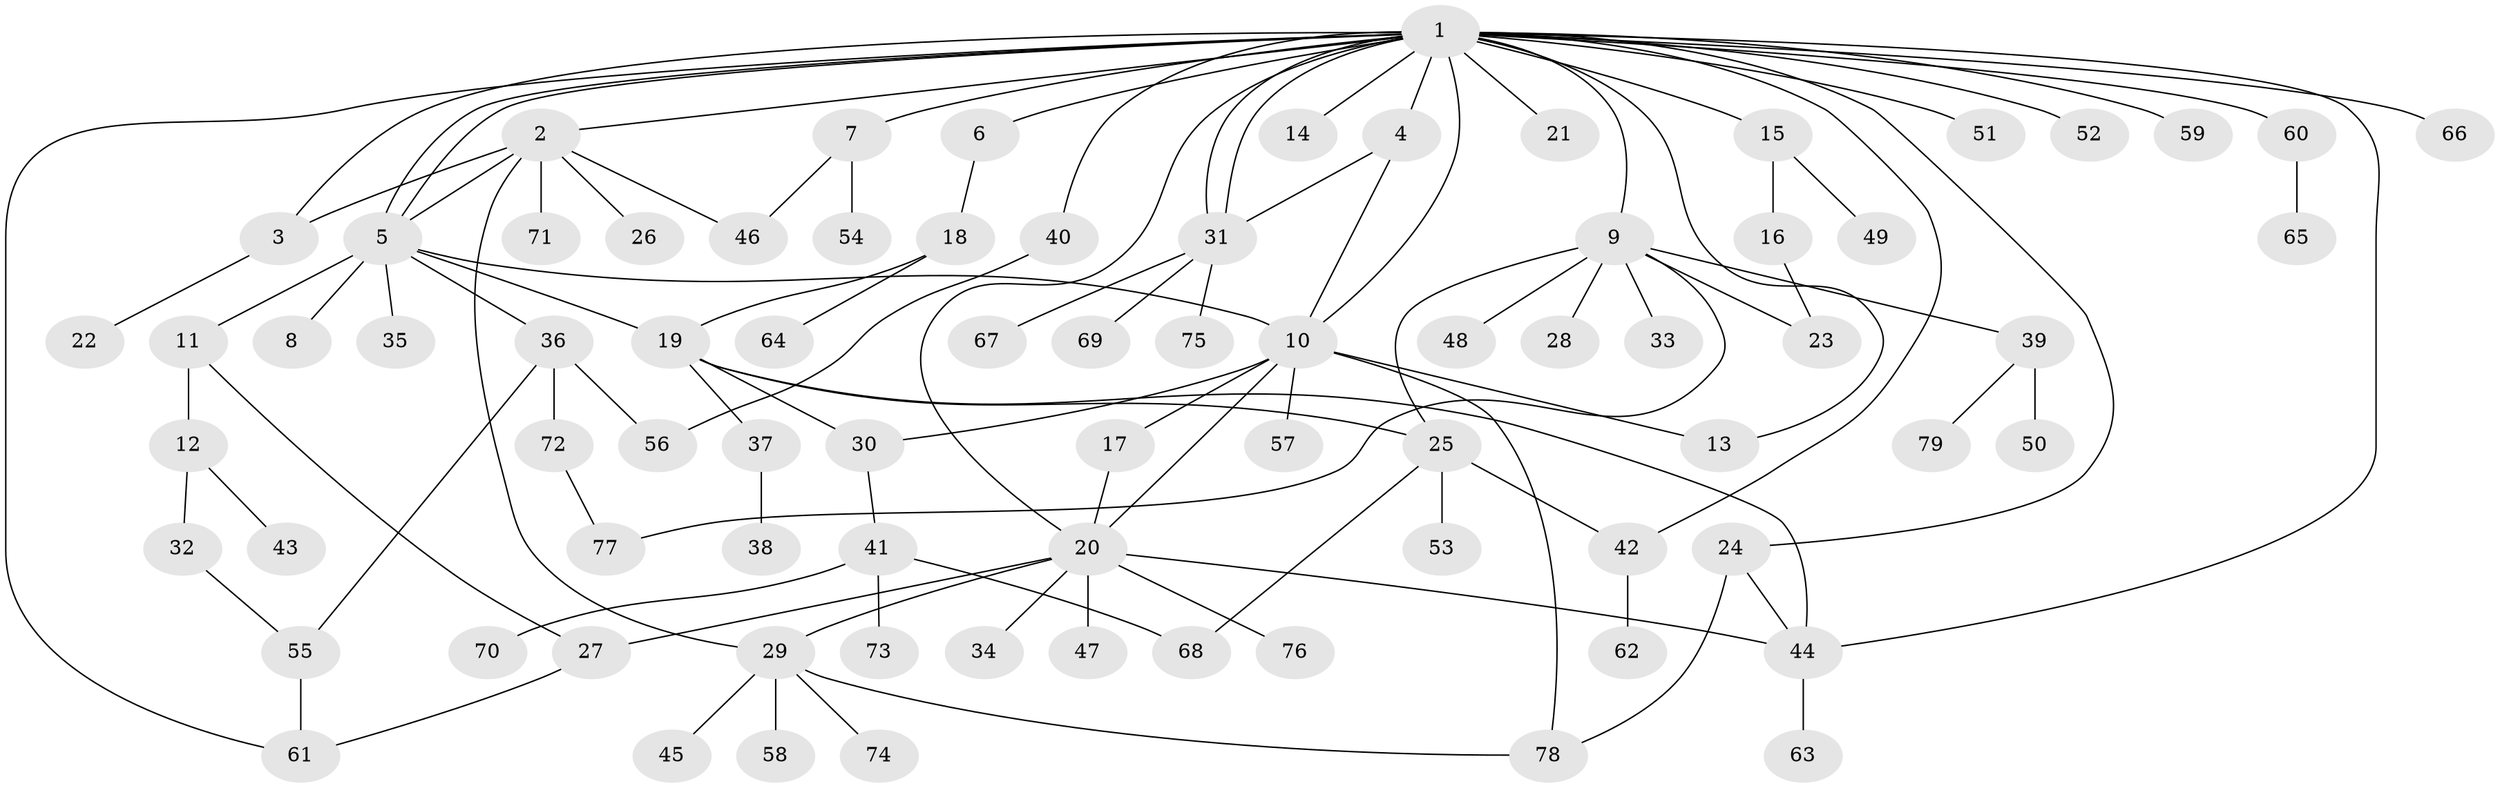 // Generated by graph-tools (version 1.1) at 2025/14/03/09/25 04:14:33]
// undirected, 79 vertices, 107 edges
graph export_dot {
graph [start="1"]
  node [color=gray90,style=filled];
  1;
  2;
  3;
  4;
  5;
  6;
  7;
  8;
  9;
  10;
  11;
  12;
  13;
  14;
  15;
  16;
  17;
  18;
  19;
  20;
  21;
  22;
  23;
  24;
  25;
  26;
  27;
  28;
  29;
  30;
  31;
  32;
  33;
  34;
  35;
  36;
  37;
  38;
  39;
  40;
  41;
  42;
  43;
  44;
  45;
  46;
  47;
  48;
  49;
  50;
  51;
  52;
  53;
  54;
  55;
  56;
  57;
  58;
  59;
  60;
  61;
  62;
  63;
  64;
  65;
  66;
  67;
  68;
  69;
  70;
  71;
  72;
  73;
  74;
  75;
  76;
  77;
  78;
  79;
  1 -- 2;
  1 -- 3;
  1 -- 4;
  1 -- 5;
  1 -- 5;
  1 -- 6;
  1 -- 7;
  1 -- 9;
  1 -- 10;
  1 -- 13;
  1 -- 14;
  1 -- 15;
  1 -- 20;
  1 -- 21;
  1 -- 24;
  1 -- 31;
  1 -- 31;
  1 -- 40;
  1 -- 42;
  1 -- 44;
  1 -- 51;
  1 -- 52;
  1 -- 59;
  1 -- 60;
  1 -- 61;
  1 -- 66;
  2 -- 3;
  2 -- 5;
  2 -- 26;
  2 -- 29;
  2 -- 46;
  2 -- 71;
  3 -- 22;
  4 -- 10;
  4 -- 31;
  5 -- 8;
  5 -- 10;
  5 -- 11;
  5 -- 19;
  5 -- 35;
  5 -- 36;
  6 -- 18;
  7 -- 46;
  7 -- 54;
  9 -- 23;
  9 -- 25;
  9 -- 28;
  9 -- 33;
  9 -- 39;
  9 -- 48;
  9 -- 77;
  10 -- 13;
  10 -- 17;
  10 -- 20;
  10 -- 30;
  10 -- 57;
  10 -- 78;
  11 -- 12;
  11 -- 27;
  12 -- 32;
  12 -- 43;
  15 -- 16;
  15 -- 49;
  16 -- 23;
  17 -- 20;
  18 -- 19;
  18 -- 64;
  19 -- 25;
  19 -- 30;
  19 -- 37;
  19 -- 44;
  20 -- 27;
  20 -- 29;
  20 -- 34;
  20 -- 44;
  20 -- 47;
  20 -- 76;
  24 -- 44;
  24 -- 78;
  25 -- 42;
  25 -- 53;
  25 -- 68;
  27 -- 61;
  29 -- 45;
  29 -- 58;
  29 -- 74;
  29 -- 78;
  30 -- 41;
  31 -- 67;
  31 -- 69;
  31 -- 75;
  32 -- 55;
  36 -- 55;
  36 -- 56;
  36 -- 72;
  37 -- 38;
  39 -- 50;
  39 -- 79;
  40 -- 56;
  41 -- 68;
  41 -- 70;
  41 -- 73;
  42 -- 62;
  44 -- 63;
  55 -- 61;
  60 -- 65;
  72 -- 77;
}
